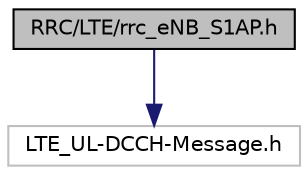 digraph "RRC/LTE/rrc_eNB_S1AP.h"
{
 // LATEX_PDF_SIZE
  edge [fontname="Helvetica",fontsize="10",labelfontname="Helvetica",labelfontsize="10"];
  node [fontname="Helvetica",fontsize="10",shape=record];
  Node1 [label="RRC/LTE/rrc_eNB_S1AP.h",height=0.2,width=0.4,color="black", fillcolor="grey75", style="filled", fontcolor="black",tooltip="rrc S1AP procedures for eNB"];
  Node1 -> Node2 [color="midnightblue",fontsize="10",style="solid",fontname="Helvetica"];
  Node2 [label="LTE_UL-DCCH-Message.h",height=0.2,width=0.4,color="grey75", fillcolor="white", style="filled",tooltip=" "];
}
